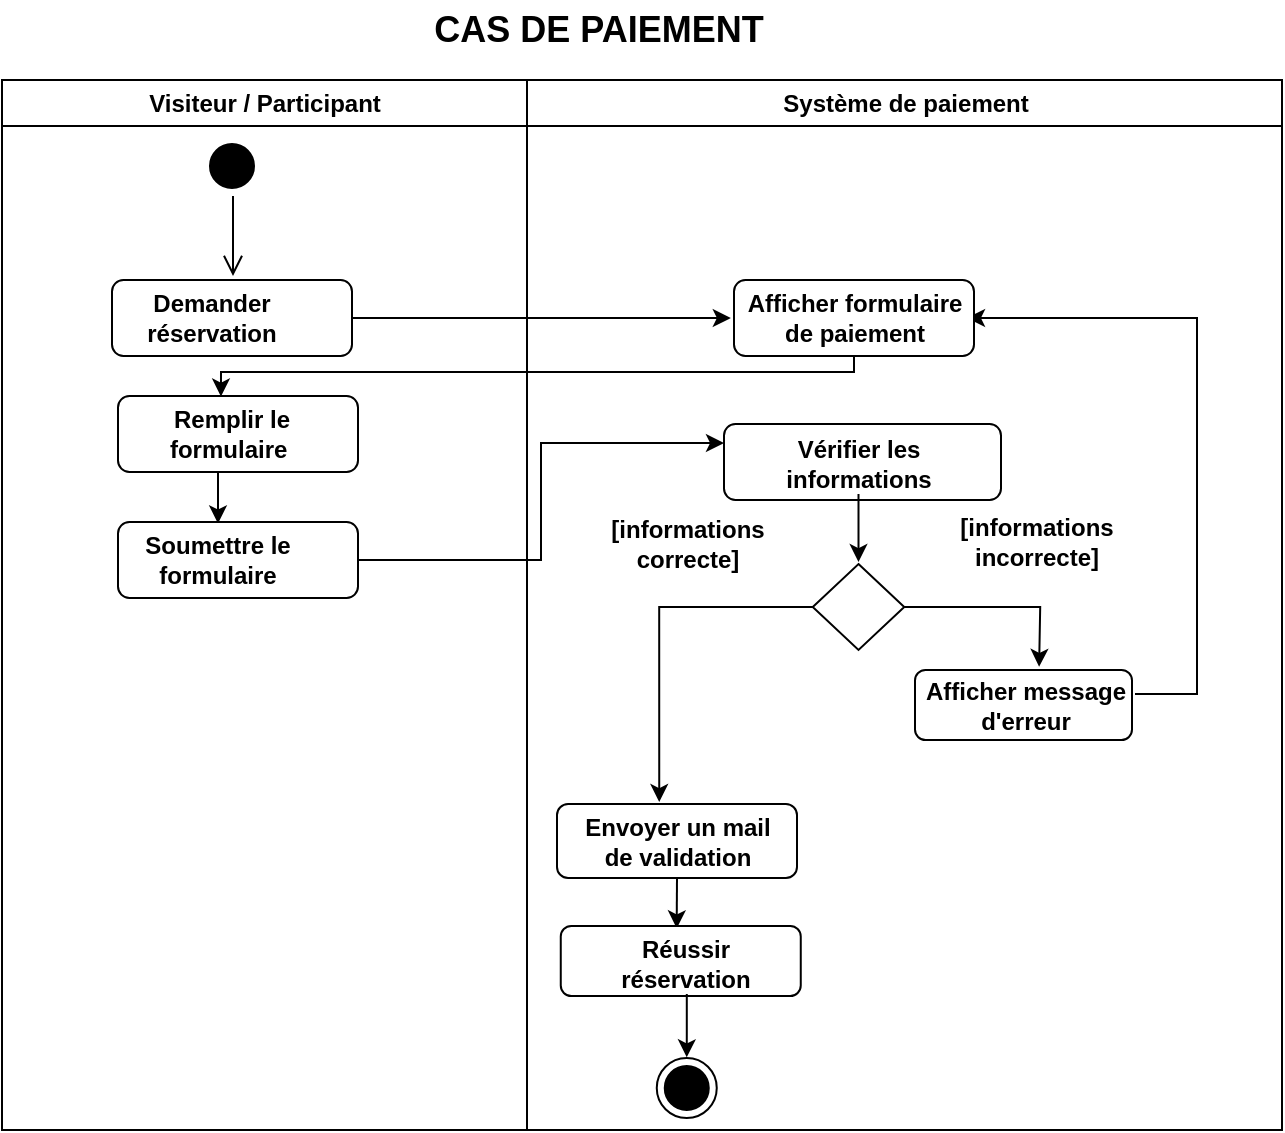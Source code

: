 <mxfile version="26.2.14">
  <diagram name="Page-1" id="e7e014a7-5840-1c2e-5031-d8a46d1fe8dd">
    <mxGraphModel dx="1039" dy="623" grid="0" gridSize="10" guides="1" tooltips="1" connect="1" arrows="1" fold="1" page="1" pageScale="1" pageWidth="1169" pageHeight="826" background="none" math="0" shadow="0">
      <root>
        <mxCell id="0" />
        <mxCell id="1" parent="0" />
        <mxCell id="Ec-df3vdIZZ4H335Q0Bi-41" value="Visiteur / Participant" style="swimlane;whiteSpace=wrap;movable=1;resizable=1;rotatable=1;deletable=1;editable=1;locked=0;connectable=1;" vertex="1" parent="1">
          <mxGeometry x="135" y="58" width="262.5" height="525" as="geometry" />
        </mxCell>
        <mxCell id="Ec-df3vdIZZ4H335Q0Bi-42" value="" style="ellipse;shape=startState;fillColor=#000000;strokeColor=#000000;" vertex="1" parent="Ec-df3vdIZZ4H335Q0Bi-41">
          <mxGeometry x="100" y="28" width="30" height="30" as="geometry" />
        </mxCell>
        <mxCell id="Ec-df3vdIZZ4H335Q0Bi-43" value="" style="edgeStyle=elbowEdgeStyle;elbow=horizontal;verticalAlign=bottom;endArrow=open;endSize=8;strokeColor=#000000;endFill=1;rounded=0" edge="1" parent="Ec-df3vdIZZ4H335Q0Bi-41" source="Ec-df3vdIZZ4H335Q0Bi-42">
          <mxGeometry x="100" y="40" as="geometry">
            <mxPoint x="115.5" y="98" as="targetPoint" />
          </mxGeometry>
        </mxCell>
        <mxCell id="Ec-df3vdIZZ4H335Q0Bi-44" style="edgeStyle=orthogonalEdgeStyle;rounded=0;orthogonalLoop=1;jettySize=auto;html=1;" edge="1" parent="Ec-df3vdIZZ4H335Q0Bi-41" source="Ec-df3vdIZZ4H335Q0Bi-45">
          <mxGeometry relative="1" as="geometry">
            <mxPoint x="364.417" y="119" as="targetPoint" />
          </mxGeometry>
        </mxCell>
        <mxCell id="Ec-df3vdIZZ4H335Q0Bi-45" value="" style="rounded=1;whiteSpace=wrap;html=1;" vertex="1" parent="Ec-df3vdIZZ4H335Q0Bi-41">
          <mxGeometry x="55" y="100" width="120" height="38" as="geometry" />
        </mxCell>
        <mxCell id="Ec-df3vdIZZ4H335Q0Bi-46" value="&lt;b&gt;Demander réservation&lt;/b&gt;" style="text;html=1;align=center;verticalAlign=middle;whiteSpace=wrap;rounded=0;" vertex="1" parent="Ec-df3vdIZZ4H335Q0Bi-41">
          <mxGeometry x="65" y="104" width="80" height="30" as="geometry" />
        </mxCell>
        <mxCell id="Ec-df3vdIZZ4H335Q0Bi-75" value="" style="rounded=1;whiteSpace=wrap;html=1;" vertex="1" parent="Ec-df3vdIZZ4H335Q0Bi-41">
          <mxGeometry x="58" y="158" width="120" height="38" as="geometry" />
        </mxCell>
        <mxCell id="Ec-df3vdIZZ4H335Q0Bi-80" style="edgeStyle=orthogonalEdgeStyle;rounded=0;orthogonalLoop=1;jettySize=auto;html=1;" edge="1" parent="Ec-df3vdIZZ4H335Q0Bi-41">
          <mxGeometry relative="1" as="geometry">
            <mxPoint x="108" y="221.727" as="targetPoint" />
            <mxPoint x="108" y="196" as="sourcePoint" />
          </mxGeometry>
        </mxCell>
        <mxCell id="Ec-df3vdIZZ4H335Q0Bi-76" value="&lt;b&gt;Remplir le formulaire&amp;nbsp;&lt;/b&gt;" style="text;html=1;align=center;verticalAlign=middle;whiteSpace=wrap;rounded=0;" vertex="1" parent="Ec-df3vdIZZ4H335Q0Bi-41">
          <mxGeometry x="75" y="162" width="80" height="30" as="geometry" />
        </mxCell>
        <mxCell id="Ec-df3vdIZZ4H335Q0Bi-81" value="" style="rounded=1;whiteSpace=wrap;html=1;" vertex="1" parent="Ec-df3vdIZZ4H335Q0Bi-41">
          <mxGeometry x="58" y="221" width="120" height="38" as="geometry" />
        </mxCell>
        <mxCell id="Ec-df3vdIZZ4H335Q0Bi-82" value="&lt;b&gt;Soumettre le formulaire&lt;/b&gt;" style="text;html=1;align=center;verticalAlign=middle;whiteSpace=wrap;rounded=0;" vertex="1" parent="Ec-df3vdIZZ4H335Q0Bi-41">
          <mxGeometry x="68" y="225" width="80" height="30" as="geometry" />
        </mxCell>
        <mxCell id="Ec-df3vdIZZ4H335Q0Bi-47" value="Système de paiement" style="swimlane;whiteSpace=wrap;movable=1;resizable=1;rotatable=1;deletable=1;editable=1;locked=0;connectable=1;" vertex="1" parent="1">
          <mxGeometry x="397.5" y="58" width="377.5" height="525" as="geometry" />
        </mxCell>
        <mxCell id="Ec-df3vdIZZ4H335Q0Bi-48" value="" style="rounded=1;whiteSpace=wrap;html=1;" vertex="1" parent="Ec-df3vdIZZ4H335Q0Bi-47">
          <mxGeometry x="98.5" y="172" width="138.5" height="38" as="geometry" />
        </mxCell>
        <mxCell id="Ec-df3vdIZZ4H335Q0Bi-49" style="edgeStyle=orthogonalEdgeStyle;rounded=0;orthogonalLoop=1;jettySize=auto;html=1;" edge="1" parent="Ec-df3vdIZZ4H335Q0Bi-47" source="Ec-df3vdIZZ4H335Q0Bi-50">
          <mxGeometry relative="1" as="geometry">
            <mxPoint x="165.75" y="241.005" as="targetPoint" />
          </mxGeometry>
        </mxCell>
        <mxCell id="Ec-df3vdIZZ4H335Q0Bi-50" value="&lt;b&gt;Vérifier les informations&lt;/b&gt;" style="text;html=1;align=center;verticalAlign=middle;whiteSpace=wrap;rounded=0;" vertex="1" parent="Ec-df3vdIZZ4H335Q0Bi-47">
          <mxGeometry x="103.5" y="177" width="124.5" height="30" as="geometry" />
        </mxCell>
        <mxCell id="Ec-df3vdIZZ4H335Q0Bi-51" style="edgeStyle=orthogonalEdgeStyle;rounded=0;orthogonalLoop=1;jettySize=auto;html=1;entryX=0.426;entryY=-0.027;entryDx=0;entryDy=0;entryPerimeter=0;" edge="1" parent="Ec-df3vdIZZ4H335Q0Bi-47" source="Ec-df3vdIZZ4H335Q0Bi-52" target="Ec-df3vdIZZ4H335Q0Bi-58">
          <mxGeometry relative="1" as="geometry">
            <mxPoint x="71.083" y="292.672" as="targetPoint" />
          </mxGeometry>
        </mxCell>
        <mxCell id="Ec-df3vdIZZ4H335Q0Bi-52" value="" style="rhombus;whiteSpace=wrap;html=1;" vertex="1" parent="Ec-df3vdIZZ4H335Q0Bi-47">
          <mxGeometry x="142.88" y="242" width="45.75" height="43" as="geometry" />
        </mxCell>
        <mxCell id="Ec-df3vdIZZ4H335Q0Bi-53" value="" style="rounded=1;whiteSpace=wrap;html=1;" vertex="1" parent="Ec-df3vdIZZ4H335Q0Bi-47">
          <mxGeometry x="194" y="295" width="108.5" height="35" as="geometry" />
        </mxCell>
        <mxCell id="Ec-df3vdIZZ4H335Q0Bi-54" style="edgeStyle=orthogonalEdgeStyle;rounded=0;orthogonalLoop=1;jettySize=auto;html=1;entryX=0.572;entryY=0.013;entryDx=0;entryDy=0;entryPerimeter=0;" edge="1" parent="Ec-df3vdIZZ4H335Q0Bi-47" source="Ec-df3vdIZZ4H335Q0Bi-52">
          <mxGeometry relative="1" as="geometry">
            <mxPoint x="256.062" y="293.403" as="targetPoint" />
          </mxGeometry>
        </mxCell>
        <mxCell id="Ec-df3vdIZZ4H335Q0Bi-93" style="edgeStyle=orthogonalEdgeStyle;rounded=0;orthogonalLoop=1;jettySize=auto;html=1;entryX=1;entryY=0.5;entryDx=0;entryDy=0;" edge="1" parent="Ec-df3vdIZZ4H335Q0Bi-47" source="Ec-df3vdIZZ4H335Q0Bi-55" target="Ec-df3vdIZZ4H335Q0Bi-72">
          <mxGeometry relative="1" as="geometry">
            <Array as="points">
              <mxPoint x="335" y="307" />
              <mxPoint x="335" y="119" />
            </Array>
          </mxGeometry>
        </mxCell>
        <mxCell id="Ec-df3vdIZZ4H335Q0Bi-55" value="&lt;b style=&quot;&quot;&gt;&lt;font style=&quot;font-size: 12px;&quot;&gt;Afficher message d&#39;erreur&lt;/font&gt;&lt;/b&gt;" style="text;html=1;align=center;verticalAlign=middle;whiteSpace=wrap;rounded=0;" vertex="1" parent="Ec-df3vdIZZ4H335Q0Bi-47">
          <mxGeometry x="194" y="300.25" width="110" height="25.5" as="geometry" />
        </mxCell>
        <mxCell id="Ec-df3vdIZZ4H335Q0Bi-56" value="&lt;b&gt;[informations correcte]&lt;/b&gt;" style="text;html=1;align=center;verticalAlign=middle;whiteSpace=wrap;rounded=0;" vertex="1" parent="Ec-df3vdIZZ4H335Q0Bi-47">
          <mxGeometry x="18" y="217" width="124" height="30" as="geometry" />
        </mxCell>
        <mxCell id="Ec-df3vdIZZ4H335Q0Bi-57" value="&lt;b&gt;[informations incorrecte]&lt;/b&gt;" style="text;html=1;align=center;verticalAlign=middle;whiteSpace=wrap;rounded=0;" vertex="1" parent="Ec-df3vdIZZ4H335Q0Bi-47">
          <mxGeometry x="188.63" y="216" width="133.37" height="30" as="geometry" />
        </mxCell>
        <mxCell id="Ec-df3vdIZZ4H335Q0Bi-58" value="" style="rounded=1;whiteSpace=wrap;html=1;" vertex="1" parent="Ec-df3vdIZZ4H335Q0Bi-47">
          <mxGeometry x="15" y="362" width="120" height="37" as="geometry" />
        </mxCell>
        <mxCell id="Ec-df3vdIZZ4H335Q0Bi-84" style="edgeStyle=orthogonalEdgeStyle;rounded=0;orthogonalLoop=1;jettySize=auto;html=1;exitX=0.5;exitY=1;exitDx=0;exitDy=0;" edge="1" parent="Ec-df3vdIZZ4H335Q0Bi-47">
          <mxGeometry relative="1" as="geometry">
            <mxPoint x="74.833" y="424.199" as="targetPoint" />
            <mxPoint x="75" y="399" as="sourcePoint" />
          </mxGeometry>
        </mxCell>
        <mxCell id="Ec-df3vdIZZ4H335Q0Bi-59" value="&lt;b&gt;Envoyer un mail de validation&lt;/b&gt;" style="text;html=1;align=center;verticalAlign=middle;whiteSpace=wrap;rounded=0;" vertex="1" parent="Ec-df3vdIZZ4H335Q0Bi-47">
          <mxGeometry x="20" y="366" width="110" height="30" as="geometry" />
        </mxCell>
        <mxCell id="Ec-df3vdIZZ4H335Q0Bi-60" value="" style="rounded=1;whiteSpace=wrap;html=1;" vertex="1" parent="Ec-df3vdIZZ4H335Q0Bi-47">
          <mxGeometry x="16.88" y="423" width="120" height="35" as="geometry" />
        </mxCell>
        <mxCell id="Ec-df3vdIZZ4H335Q0Bi-61" style="edgeStyle=orthogonalEdgeStyle;rounded=0;orthogonalLoop=1;jettySize=auto;html=1;" edge="1" parent="Ec-df3vdIZZ4H335Q0Bi-47" source="Ec-df3vdIZZ4H335Q0Bi-62">
          <mxGeometry relative="1" as="geometry">
            <mxPoint x="79.88" y="488.672" as="targetPoint" />
          </mxGeometry>
        </mxCell>
        <mxCell id="Ec-df3vdIZZ4H335Q0Bi-62" value="&lt;b&gt;Réussir réservation&lt;/b&gt;" style="text;html=1;align=center;verticalAlign=middle;whiteSpace=wrap;rounded=0;" vertex="1" parent="Ec-df3vdIZZ4H335Q0Bi-47">
          <mxGeometry x="24.88" y="427" width="110" height="30" as="geometry" />
        </mxCell>
        <mxCell id="Ec-df3vdIZZ4H335Q0Bi-63" value="" style="ellipse;html=1;shape=endState;fillColor=#000000;strokeColor=#000000;" vertex="1" parent="Ec-df3vdIZZ4H335Q0Bi-47">
          <mxGeometry x="64.88" y="489.002" width="30" height="30" as="geometry" />
        </mxCell>
        <mxCell id="Ec-df3vdIZZ4H335Q0Bi-71" value="" style="rounded=1;whiteSpace=wrap;html=1;" vertex="1" parent="Ec-df3vdIZZ4H335Q0Bi-47">
          <mxGeometry x="103.5" y="100" width="120" height="38" as="geometry" />
        </mxCell>
        <mxCell id="Ec-df3vdIZZ4H335Q0Bi-72" value="&lt;b&gt;Afficher formulaire de paiement&lt;/b&gt;" style="text;html=1;align=center;verticalAlign=middle;whiteSpace=wrap;rounded=0;" vertex="1" parent="Ec-df3vdIZZ4H335Q0Bi-47">
          <mxGeometry x="107.5" y="104" width="112.5" height="30" as="geometry" />
        </mxCell>
        <mxCell id="Ec-df3vdIZZ4H335Q0Bi-79" style="edgeStyle=orthogonalEdgeStyle;rounded=0;orthogonalLoop=1;jettySize=auto;html=1;entryX=0.429;entryY=0.007;entryDx=0;entryDy=0;entryPerimeter=0;" edge="1" parent="1" source="Ec-df3vdIZZ4H335Q0Bi-71" target="Ec-df3vdIZZ4H335Q0Bi-75">
          <mxGeometry relative="1" as="geometry">
            <Array as="points">
              <mxPoint x="561" y="204" />
              <mxPoint x="245" y="204" />
            </Array>
          </mxGeometry>
        </mxCell>
        <mxCell id="Ec-df3vdIZZ4H335Q0Bi-83" style="edgeStyle=orthogonalEdgeStyle;rounded=0;orthogonalLoop=1;jettySize=auto;html=1;entryX=0;entryY=0.25;entryDx=0;entryDy=0;" edge="1" parent="1" source="Ec-df3vdIZZ4H335Q0Bi-81" target="Ec-df3vdIZZ4H335Q0Bi-48">
          <mxGeometry relative="1" as="geometry" />
        </mxCell>
        <mxCell id="Ec-df3vdIZZ4H335Q0Bi-92" value="&lt;b&gt;&lt;font style=&quot;font-size: 18px;&quot;&gt;CAS DE PAIEMENT&lt;/font&gt;&lt;/b&gt;" style="text;html=1;align=center;verticalAlign=middle;whiteSpace=wrap;rounded=0;" vertex="1" parent="1">
          <mxGeometry x="305" y="18" width="257" height="30" as="geometry" />
        </mxCell>
      </root>
    </mxGraphModel>
  </diagram>
</mxfile>
